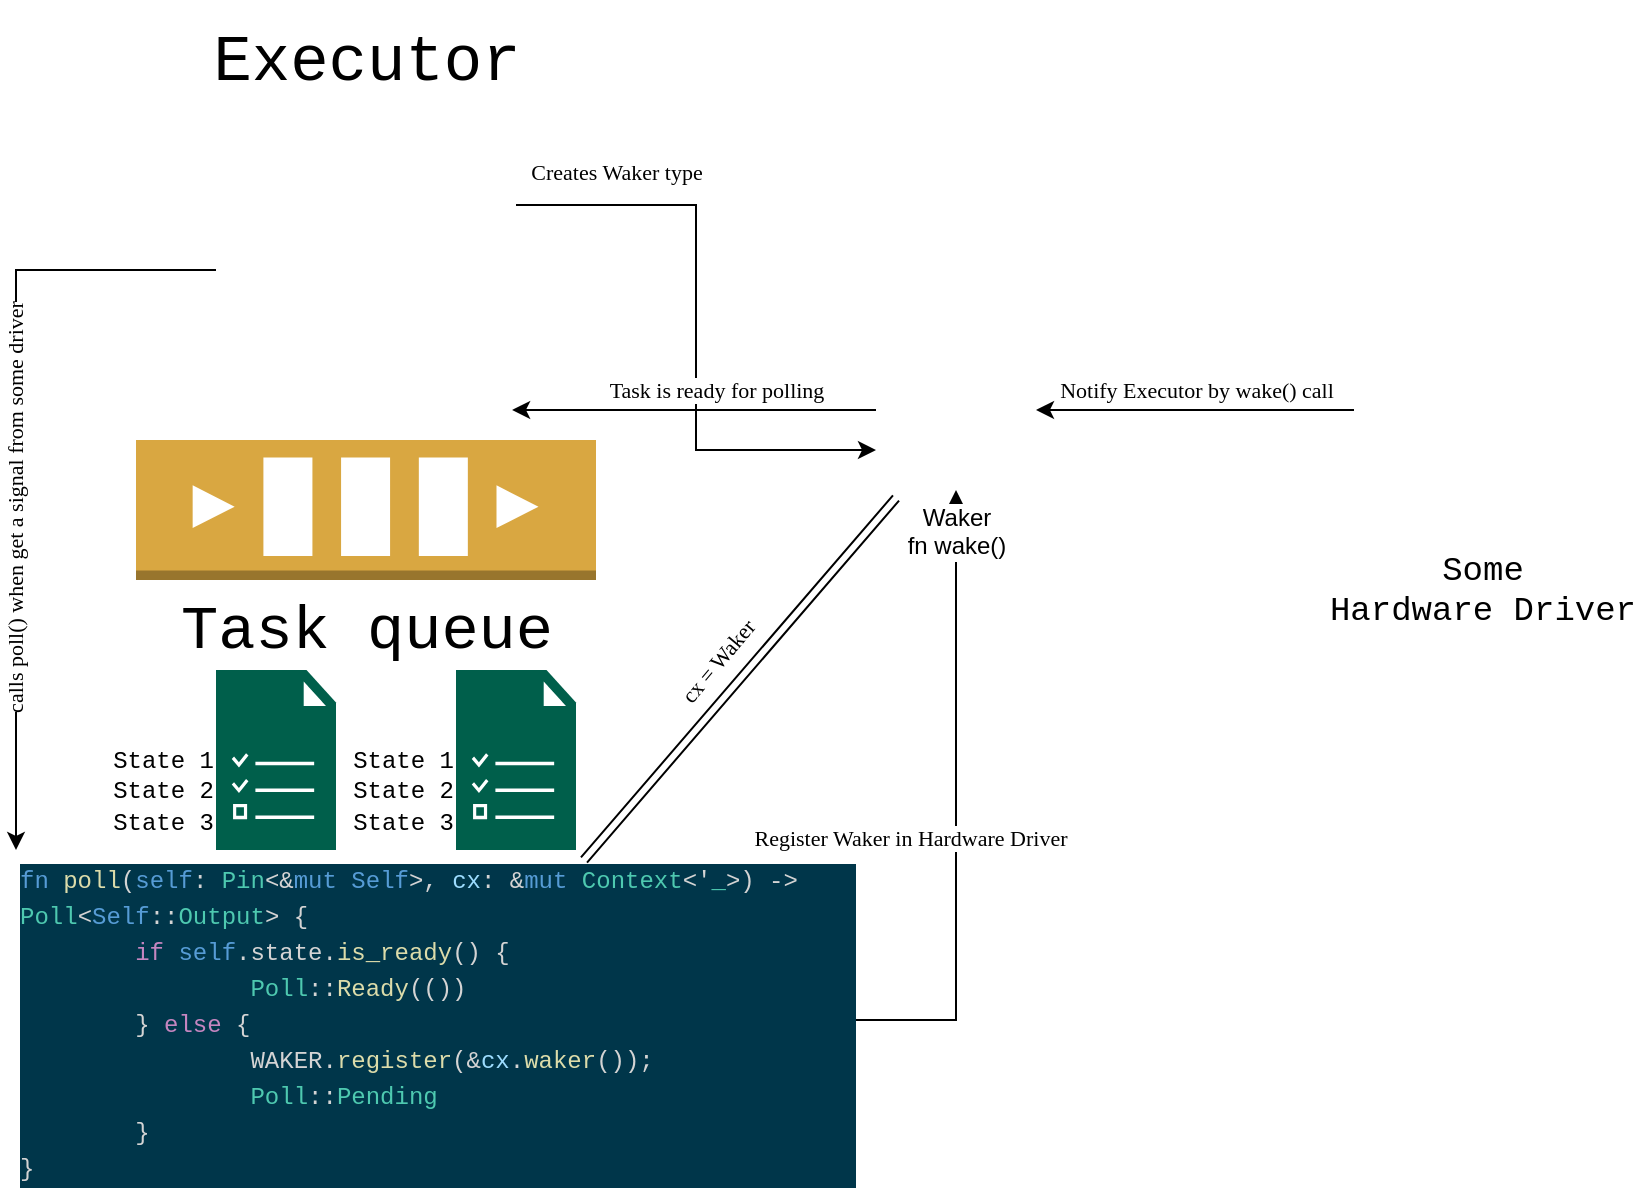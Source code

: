 <mxfile version="22.0.4" type="github">
  <diagram name="Страница — 1" id="6sVp4euf08QDdtB_jIx9">
    <mxGraphModel dx="1242" dy="827" grid="1" gridSize="10" guides="1" tooltips="1" connect="1" arrows="1" fold="1" page="1" pageScale="1" pageWidth="827" pageHeight="1169" math="0" shadow="0">
      <root>
        <mxCell id="0" />
        <mxCell id="1" parent="0" />
        <mxCell id="e4xUBd5HYytmeU2gqAja-18" style="edgeStyle=orthogonalEdgeStyle;rounded=0;orthogonalLoop=1;jettySize=auto;html=1;exitX=1;exitY=0.25;exitDx=0;exitDy=0;entryX=0;entryY=0.75;entryDx=0;entryDy=0;" edge="1" parent="1" source="e4xUBd5HYytmeU2gqAja-1" target="e4xUBd5HYytmeU2gqAja-15">
          <mxGeometry relative="1" as="geometry" />
        </mxCell>
        <mxCell id="e4xUBd5HYytmeU2gqAja-19" value="&lt;font face=&quot;Comic Sans MS&quot;&gt;Creates Waker type&lt;/font&gt;" style="edgeLabel;html=1;align=center;verticalAlign=middle;resizable=0;points=[];" vertex="1" connectable="0" parent="e4xUBd5HYytmeU2gqAja-18">
          <mxGeometry x="0.099" y="3" relative="1" as="geometry">
            <mxPoint x="-43" y="-93" as="offset" />
          </mxGeometry>
        </mxCell>
        <mxCell id="e4xUBd5HYytmeU2gqAja-60" style="edgeStyle=orthogonalEdgeStyle;rounded=0;orthogonalLoop=1;jettySize=auto;html=1;entryX=0;entryY=0;entryDx=0;entryDy=0;" edge="1" parent="1" source="e4xUBd5HYytmeU2gqAja-1" target="e4xUBd5HYytmeU2gqAja-47">
          <mxGeometry relative="1" as="geometry">
            <Array as="points">
              <mxPoint x="30" y="180" />
            </Array>
          </mxGeometry>
        </mxCell>
        <mxCell id="e4xUBd5HYytmeU2gqAja-62" value="calls poll() when get a signal from some driver" style="edgeLabel;html=1;align=center;verticalAlign=middle;resizable=0;points=[];fontFamily=Comic Sans MS;rotation=-90;" vertex="1" connectable="0" parent="e4xUBd5HYytmeU2gqAja-60">
          <mxGeometry x="0.123" y="-1" relative="1" as="geometry">
            <mxPoint as="offset" />
          </mxGeometry>
        </mxCell>
        <mxCell id="e4xUBd5HYytmeU2gqAja-1" value="&lt;p&gt;&lt;font style=&quot;font-size: 32px;&quot; face=&quot;Courier New&quot;&gt;Executor&lt;/font&gt;&lt;/p&gt;" style="shape=image;html=1;verticalAlign=bottom;verticalLabelPosition=top;labelBackgroundColor=none;imageAspect=0;aspect=fixed;image=https://cdn1.iconfinder.com/data/icons/KDE_Crystal_Diamond_2.5_Classical_Mod/128x128/filesystems/exec.png;labelPosition=center;align=center;" vertex="1" parent="1">
          <mxGeometry x="130" y="110" width="150" height="150" as="geometry" />
        </mxCell>
        <mxCell id="e4xUBd5HYytmeU2gqAja-2" value="&lt;font style=&quot;font-size: 31px;&quot; face=&quot;Courier New&quot;&gt;Task queue&lt;/font&gt;" style="outlineConnect=0;dashed=0;verticalLabelPosition=bottom;verticalAlign=top;align=center;html=1;shape=mxgraph.aws3.queue;fillColor=#D9A741;gradientColor=none;" vertex="1" parent="1">
          <mxGeometry x="90" y="265" width="230" height="70" as="geometry" />
        </mxCell>
        <mxCell id="e4xUBd5HYytmeU2gqAja-11" value="&lt;font face=&quot;Courier New&quot;&gt;&lt;br&gt;&lt;br&gt;State 1&lt;br&gt;State 2&lt;br&gt;State 3&lt;/font&gt;" style="pointerEvents=1;shadow=0;dashed=0;html=1;strokeColor=none;fillColor=#005F4B;labelPosition=left;verticalLabelPosition=middle;verticalAlign=middle;align=right;outlineConnect=0;shape=mxgraph.veeam2.task_list;" vertex="1" parent="1">
          <mxGeometry x="130" y="380" width="60" height="90" as="geometry" />
        </mxCell>
        <mxCell id="e4xUBd5HYytmeU2gqAja-48" style="edgeStyle=orthogonalEdgeStyle;rounded=0;orthogonalLoop=1;jettySize=auto;html=1;" edge="1" parent="1" source="e4xUBd5HYytmeU2gqAja-47" target="e4xUBd5HYytmeU2gqAja-15">
          <mxGeometry relative="1" as="geometry" />
        </mxCell>
        <mxCell id="e4xUBd5HYytmeU2gqAja-49" value="&lt;font face=&quot;Comic Sans MS&quot;&gt;Register Waker in Hardware Driver&lt;/font&gt;" style="edgeLabel;html=1;align=center;verticalAlign=middle;resizable=0;points=[];" vertex="1" connectable="0" parent="e4xUBd5HYytmeU2gqAja-48">
          <mxGeometry x="-0.002" y="1" relative="1" as="geometry">
            <mxPoint x="-22" y="16" as="offset" />
          </mxGeometry>
        </mxCell>
        <mxCell id="e4xUBd5HYytmeU2gqAja-14" value="&lt;font face=&quot;Courier New&quot;&gt;&lt;br&gt;&lt;br&gt;State 1&lt;br&gt;State 2&lt;br&gt;State 3&lt;/font&gt;" style="sketch=0;pointerEvents=1;shadow=0;dashed=0;html=1;strokeColor=none;fillColor=#005F4B;labelPosition=left;verticalLabelPosition=middle;verticalAlign=middle;align=right;outlineConnect=0;shape=mxgraph.veeam2.task_list;" vertex="1" parent="1">
          <mxGeometry x="250" y="380" width="60" height="90" as="geometry" />
        </mxCell>
        <mxCell id="e4xUBd5HYytmeU2gqAja-15" value="Waker&lt;br&gt;fn wake()" style="shape=image;html=1;verticalAlign=top;verticalLabelPosition=bottom;labelBackgroundColor=#ffffff;imageAspect=0;aspect=fixed;image=https://cdn4.iconfinder.com/data/icons/computer-and-web-2/500/Notification-128.png;" vertex="1" parent="1">
          <mxGeometry x="460" y="210" width="80" height="80" as="geometry" />
        </mxCell>
        <mxCell id="e4xUBd5HYytmeU2gqAja-50" style="edgeStyle=orthogonalEdgeStyle;rounded=0;orthogonalLoop=1;jettySize=auto;html=1;" edge="1" parent="1" source="e4xUBd5HYytmeU2gqAja-17" target="e4xUBd5HYytmeU2gqAja-15">
          <mxGeometry relative="1" as="geometry" />
        </mxCell>
        <mxCell id="e4xUBd5HYytmeU2gqAja-51" value="&lt;font face=&quot;Comic Sans MS&quot;&gt;Notify Executor by wake() call&lt;/font&gt;" style="edgeLabel;html=1;align=center;verticalAlign=middle;resizable=0;points=[];" vertex="1" connectable="0" parent="e4xUBd5HYytmeU2gqAja-50">
          <mxGeometry x="0.245" y="1" relative="1" as="geometry">
            <mxPoint x="20" y="-11" as="offset" />
          </mxGeometry>
        </mxCell>
        <mxCell id="e4xUBd5HYytmeU2gqAja-17" value="&lt;font style=&quot;font-size: 17px;&quot; face=&quot;Courier New&quot;&gt;Some &lt;br&gt;Hardware Driver&lt;/font&gt;" style="shape=image;html=1;verticalAlign=top;verticalLabelPosition=bottom;labelBackgroundColor=none;imageAspect=0;aspect=fixed;image=https://cdn3.iconfinder.com/data/icons/transformers/hard-driver.png;" vertex="1" parent="1">
          <mxGeometry x="699" y="186" width="128" height="128" as="geometry" />
        </mxCell>
        <mxCell id="e4xUBd5HYytmeU2gqAja-47" value="&lt;div style=&quot;font-style: normal; font-variant-caps: normal; font-weight: normal; letter-spacing: normal; text-align: start; text-indent: 0px; text-transform: none; word-spacing: 0px; -webkit-text-stroke-width: 0px; text-decoration: none; color: rgb(212, 212, 212); font-family: Menlo, Monaco, &amp;quot;Courier New&amp;quot;, monospace; font-size: 12px; line-height: 18px;&quot;&gt;&lt;div&gt;&lt;span style=&quot;color: rgb(86, 156, 214);&quot;&gt;fn&lt;/span&gt;&lt;span style=&quot;color: rgb(212, 212, 212);&quot;&gt; &lt;/span&gt;&lt;span style=&quot;color: rgb(220, 220, 170);&quot;&gt;poll&lt;/span&gt;&lt;span style=&quot;color: rgb(212, 212, 212);&quot;&gt;(&lt;/span&gt;&lt;span style=&quot;color: rgb(86, 156, 214);&quot;&gt;self&lt;/span&gt;&lt;span style=&quot;color: rgb(212, 212, 212);&quot;&gt;: &lt;/span&gt;&lt;span style=&quot;color: rgb(78, 201, 176);&quot;&gt;Pin&lt;/span&gt;&lt;span style=&quot;color: rgb(212, 212, 212);&quot;&gt;&amp;lt;&amp;amp;&lt;/span&gt;&lt;span style=&quot;color: rgb(86, 156, 214);&quot;&gt;mut&lt;/span&gt;&lt;span style=&quot;color: rgb(212, 212, 212);&quot;&gt; &lt;/span&gt;&lt;span style=&quot;color: rgb(86, 156, 214);&quot;&gt;Self&lt;/span&gt;&lt;span style=&quot;color: rgb(212, 212, 212);&quot;&gt;&amp;gt;, &lt;/span&gt;&lt;span style=&quot;color: rgb(156, 220, 254);&quot;&gt;cx&lt;/span&gt;&lt;span style=&quot;color: rgb(212, 212, 212);&quot;&gt;: &amp;amp;&lt;/span&gt;&lt;span style=&quot;color: rgb(86, 156, 214);&quot;&gt;mut&lt;/span&gt;&lt;span style=&quot;color: rgb(212, 212, 212);&quot;&gt; &lt;/span&gt;&lt;span style=&quot;color: rgb(78, 201, 176);&quot;&gt;Context&lt;/span&gt;&lt;span style=&quot;color: rgb(212, 212, 212);&quot;&gt;&amp;lt;&#39;&lt;/span&gt;&lt;span style=&quot;color: rgb(78, 201, 176);&quot;&gt;_&lt;/span&gt;&lt;span style=&quot;color: rgb(212, 212, 212);&quot;&gt;&amp;gt;) -&amp;gt; &lt;/span&gt;&lt;span style=&quot;color: rgb(78, 201, 176);&quot;&gt;Poll&lt;/span&gt;&lt;span style=&quot;color: rgb(212, 212, 212);&quot;&gt;&amp;lt;&lt;/span&gt;&lt;span style=&quot;color: rgb(86, 156, 214);&quot;&gt;Self&lt;/span&gt;&lt;span style=&quot;color: rgb(212, 212, 212);&quot;&gt;::&lt;/span&gt;&lt;span style=&quot;color: rgb(78, 201, 176);&quot;&gt;Output&lt;/span&gt;&lt;span style=&quot;color: rgb(212, 212, 212);&quot;&gt;&amp;gt; {&lt;/span&gt;&lt;/div&gt;&lt;div&gt;&lt;span style=&quot;color: rgb(212, 212, 212);&quot;&gt;        &lt;/span&gt;&lt;span style=&quot;color: rgb(197, 134, 192);&quot;&gt;&lt;span style=&quot;white-space: pre;&quot;&gt;&#x9;&lt;/span&gt;if&lt;/span&gt;&lt;span style=&quot;color: rgb(212, 212, 212);&quot;&gt; &lt;/span&gt;&lt;span style=&quot;color: rgb(86, 156, 214);&quot;&gt;self&lt;/span&gt;&lt;span style=&quot;color: rgb(212, 212, 212);&quot;&gt;.state.&lt;/span&gt;&lt;span style=&quot;color: rgb(220, 220, 170);&quot;&gt;is_ready&lt;/span&gt;&lt;span style=&quot;color: rgb(212, 212, 212);&quot;&gt;() {&lt;/span&gt;&lt;/div&gt;&lt;div&gt;&lt;span style=&quot;color: rgb(212, 212, 212);&quot;&gt;            &lt;/span&gt;&lt;span style=&quot;color: rgb(78, 201, 176);&quot;&gt;&lt;span style=&quot;white-space: pre;&quot;&gt;&#x9;&lt;span style=&quot;white-space: pre;&quot;&gt;&#x9;&lt;/span&gt;&lt;/span&gt;Poll&lt;/span&gt;&lt;span style=&quot;color: rgb(212, 212, 212);&quot;&gt;::&lt;/span&gt;&lt;span style=&quot;color: rgb(220, 220, 170);&quot;&gt;Ready&lt;/span&gt;&lt;span style=&quot;color: rgb(212, 212, 212);&quot;&gt;(())&lt;/span&gt;&lt;/div&gt;&lt;div&gt;&lt;span style=&quot;color: rgb(212, 212, 212);&quot;&gt;        &lt;span style=&quot;white-space: pre;&quot;&gt;&#x9;&lt;/span&gt;} &lt;/span&gt;&lt;span style=&quot;color: rgb(197, 134, 192);&quot;&gt;else&lt;/span&gt;&lt;span style=&quot;color: rgb(212, 212, 212);&quot;&gt; {&lt;/span&gt;&lt;/div&gt;&lt;div&gt;&lt;span style=&quot;color: rgb(212, 212, 212);&quot;&gt;            &lt;span style=&quot;white-space: pre;&quot;&gt;&#x9;&lt;span style=&quot;white-space: pre;&quot;&gt;&#x9;&lt;/span&gt;&lt;/span&gt;WAKER.&lt;/span&gt;&lt;span style=&quot;color: rgb(220, 220, 170);&quot;&gt;register&lt;/span&gt;&lt;span style=&quot;color: rgb(212, 212, 212);&quot;&gt;(&amp;amp;&lt;/span&gt;&lt;span style=&quot;color: rgb(156, 220, 254);&quot;&gt;cx&lt;/span&gt;&lt;span style=&quot;color: rgb(212, 212, 212);&quot;&gt;.&lt;/span&gt;&lt;span style=&quot;color: rgb(220, 220, 170);&quot;&gt;waker&lt;/span&gt;&lt;span style=&quot;color: rgb(212, 212, 212);&quot;&gt;());&lt;/span&gt;&lt;/div&gt;&lt;div&gt;&lt;span style=&quot;color: rgb(212, 212, 212);&quot;&gt;            &lt;/span&gt;&lt;span style=&quot;color: rgb(78, 201, 176);&quot;&gt;&lt;span style=&quot;white-space: pre;&quot;&gt;&#x9;&lt;span style=&quot;white-space: pre;&quot;&gt;&#x9;&lt;/span&gt;&lt;/span&gt;Poll&lt;/span&gt;&lt;span style=&quot;color: rgb(212, 212, 212);&quot;&gt;::&lt;/span&gt;&lt;span style=&quot;color: rgb(78, 201, 176);&quot;&gt;Pending&lt;/span&gt;&lt;/div&gt;&lt;div&gt;&lt;span style=&quot;color: rgb(212, 212, 212);&quot;&gt;        &lt;span style=&quot;white-space: pre;&quot;&gt;&#x9;&lt;/span&gt;}&lt;/span&gt;&lt;/div&gt;&lt;div&gt;&lt;span style=&quot;color: rgb(212, 212, 212);&quot;&gt;    }&lt;/span&gt;&lt;/div&gt;&lt;/div&gt;" style="text;whiteSpace=wrap;html=1;labelBackgroundColor=#00364a;" vertex="1" parent="1">
          <mxGeometry x="30" y="470" width="420" height="170" as="geometry" />
        </mxCell>
        <mxCell id="e4xUBd5HYytmeU2gqAja-52" style="edgeStyle=orthogonalEdgeStyle;rounded=0;orthogonalLoop=1;jettySize=auto;html=1;entryX=0.987;entryY=0.933;entryDx=0;entryDy=0;entryPerimeter=0;" edge="1" parent="1" source="e4xUBd5HYytmeU2gqAja-15" target="e4xUBd5HYytmeU2gqAja-1">
          <mxGeometry relative="1" as="geometry" />
        </mxCell>
        <mxCell id="e4xUBd5HYytmeU2gqAja-53" value="Task is ready for polling" style="edgeLabel;html=1;align=center;verticalAlign=middle;resizable=0;points=[];fontFamily=Comic Sans MS;" vertex="1" connectable="0" parent="e4xUBd5HYytmeU2gqAja-52">
          <mxGeometry x="-0.285" y="-3" relative="1" as="geometry">
            <mxPoint x="-15" y="-7" as="offset" />
          </mxGeometry>
        </mxCell>
        <mxCell id="e4xUBd5HYytmeU2gqAja-57" value="" style="shape=link;endArrow=classic;startArrow=none;html=1;rounded=0;entryX=0.125;entryY=1.05;entryDx=0;entryDy=0;entryPerimeter=0;startFill=0;" edge="1" parent="1" target="e4xUBd5HYytmeU2gqAja-15">
          <mxGeometry width="100" height="100" relative="1" as="geometry">
            <mxPoint x="314" y="475" as="sourcePoint" />
            <mxPoint x="414" y="375" as="targetPoint" />
          </mxGeometry>
        </mxCell>
        <mxCell id="e4xUBd5HYytmeU2gqAja-59" value="cx = Waker" style="edgeLabel;html=1;align=center;verticalAlign=middle;resizable=0;points=[];fontFamily=Comic Sans MS;rotation=-50;" vertex="1" connectable="0" parent="e4xUBd5HYytmeU2gqAja-57">
          <mxGeometry x="0.059" y="3" relative="1" as="geometry">
            <mxPoint x="-14" y="-1" as="offset" />
          </mxGeometry>
        </mxCell>
      </root>
    </mxGraphModel>
  </diagram>
</mxfile>
